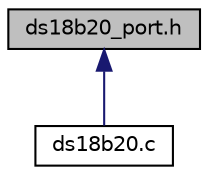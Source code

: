 digraph "ds18b20_port.h"
{
  edge [fontname="Helvetica",fontsize="10",labelfontname="Helvetica",labelfontsize="10"];
  node [fontname="Helvetica",fontsize="10",shape=record];
  Node4 [label="ds18b20_port.h",height=0.2,width=0.4,color="black", fillcolor="grey75", style="filled", fontcolor="black"];
  Node4 -> Node5 [dir="back",color="midnightblue",fontsize="10",style="solid",fontname="Helvetica"];
  Node5 [label="ds18b20.c",height=0.2,width=0.4,color="black", fillcolor="white", style="filled",URL="$ds18b20_8c_source.html"];
}

